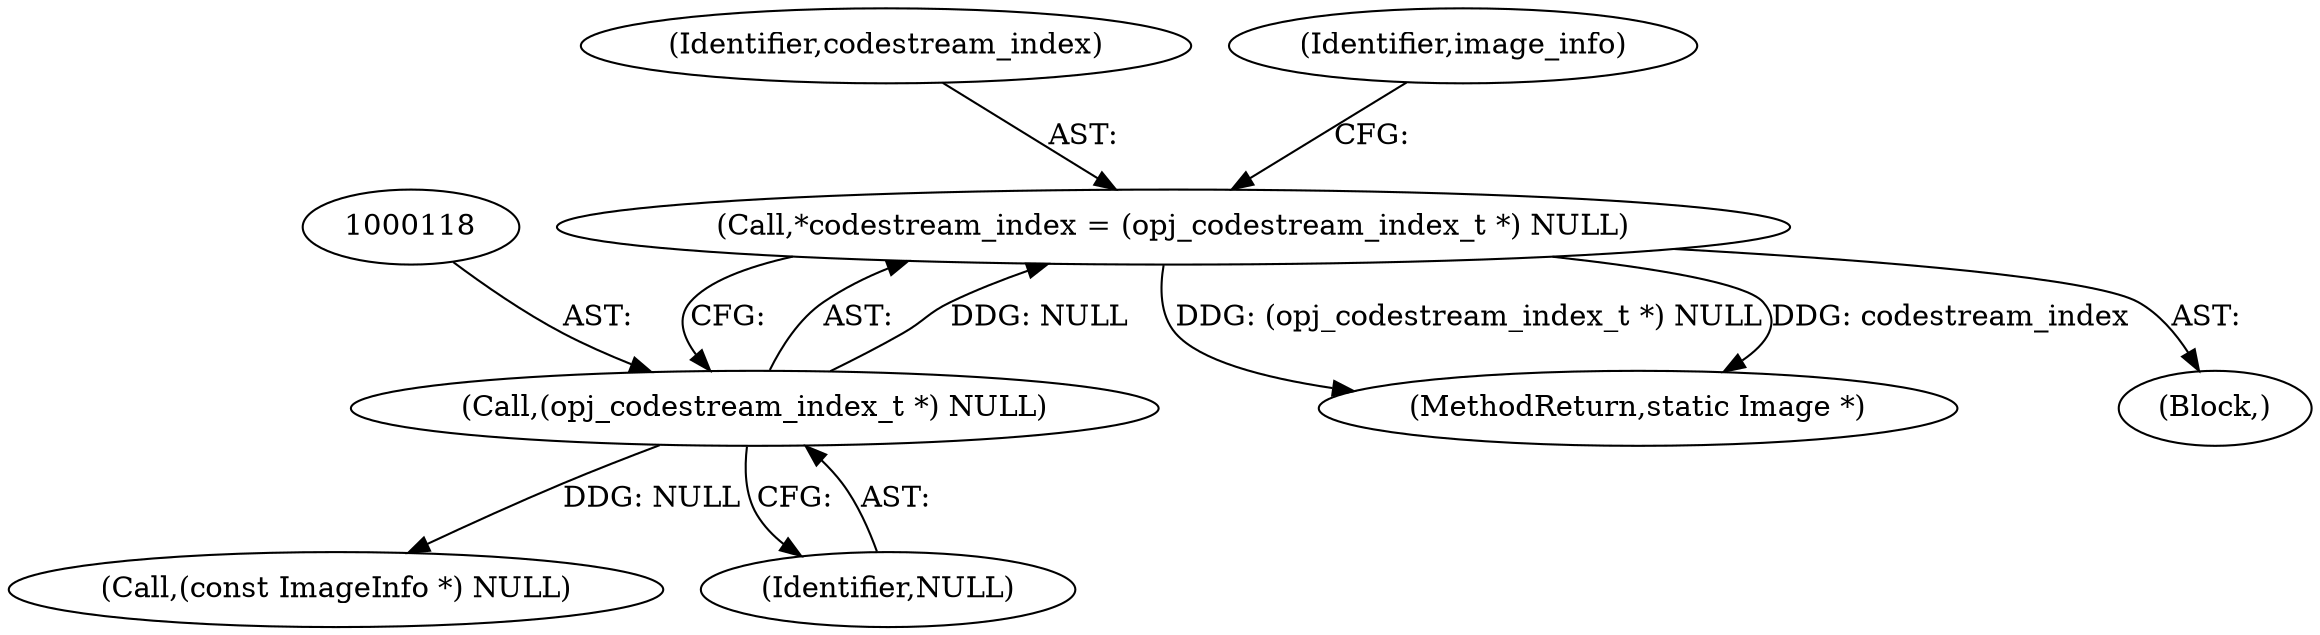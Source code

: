 digraph "0_ImageMagick_ac23b02ecb741e5de60f5235ea443790c88a0b80@pointer" {
"1000115" [label="(Call,*codestream_index = (opj_codestream_index_t *) NULL)"];
"1000117" [label="(Call,(opj_codestream_index_t *) NULL)"];
"1000116" [label="(Identifier,codestream_index)"];
"1000117" [label="(Call,(opj_codestream_index_t *) NULL)"];
"1001016" [label="(MethodReturn,static Image *)"];
"1000129" [label="(Call,(const ImageInfo *) NULL)"];
"1000128" [label="(Identifier,image_info)"];
"1000119" [label="(Identifier,NULL)"];
"1000115" [label="(Call,*codestream_index = (opj_codestream_index_t *) NULL)"];
"1000108" [label="(Block,)"];
"1000115" -> "1000108"  [label="AST: "];
"1000115" -> "1000117"  [label="CFG: "];
"1000116" -> "1000115"  [label="AST: "];
"1000117" -> "1000115"  [label="AST: "];
"1000128" -> "1000115"  [label="CFG: "];
"1000115" -> "1001016"  [label="DDG: (opj_codestream_index_t *) NULL"];
"1000115" -> "1001016"  [label="DDG: codestream_index"];
"1000117" -> "1000115"  [label="DDG: NULL"];
"1000117" -> "1000119"  [label="CFG: "];
"1000118" -> "1000117"  [label="AST: "];
"1000119" -> "1000117"  [label="AST: "];
"1000117" -> "1000129"  [label="DDG: NULL"];
}
